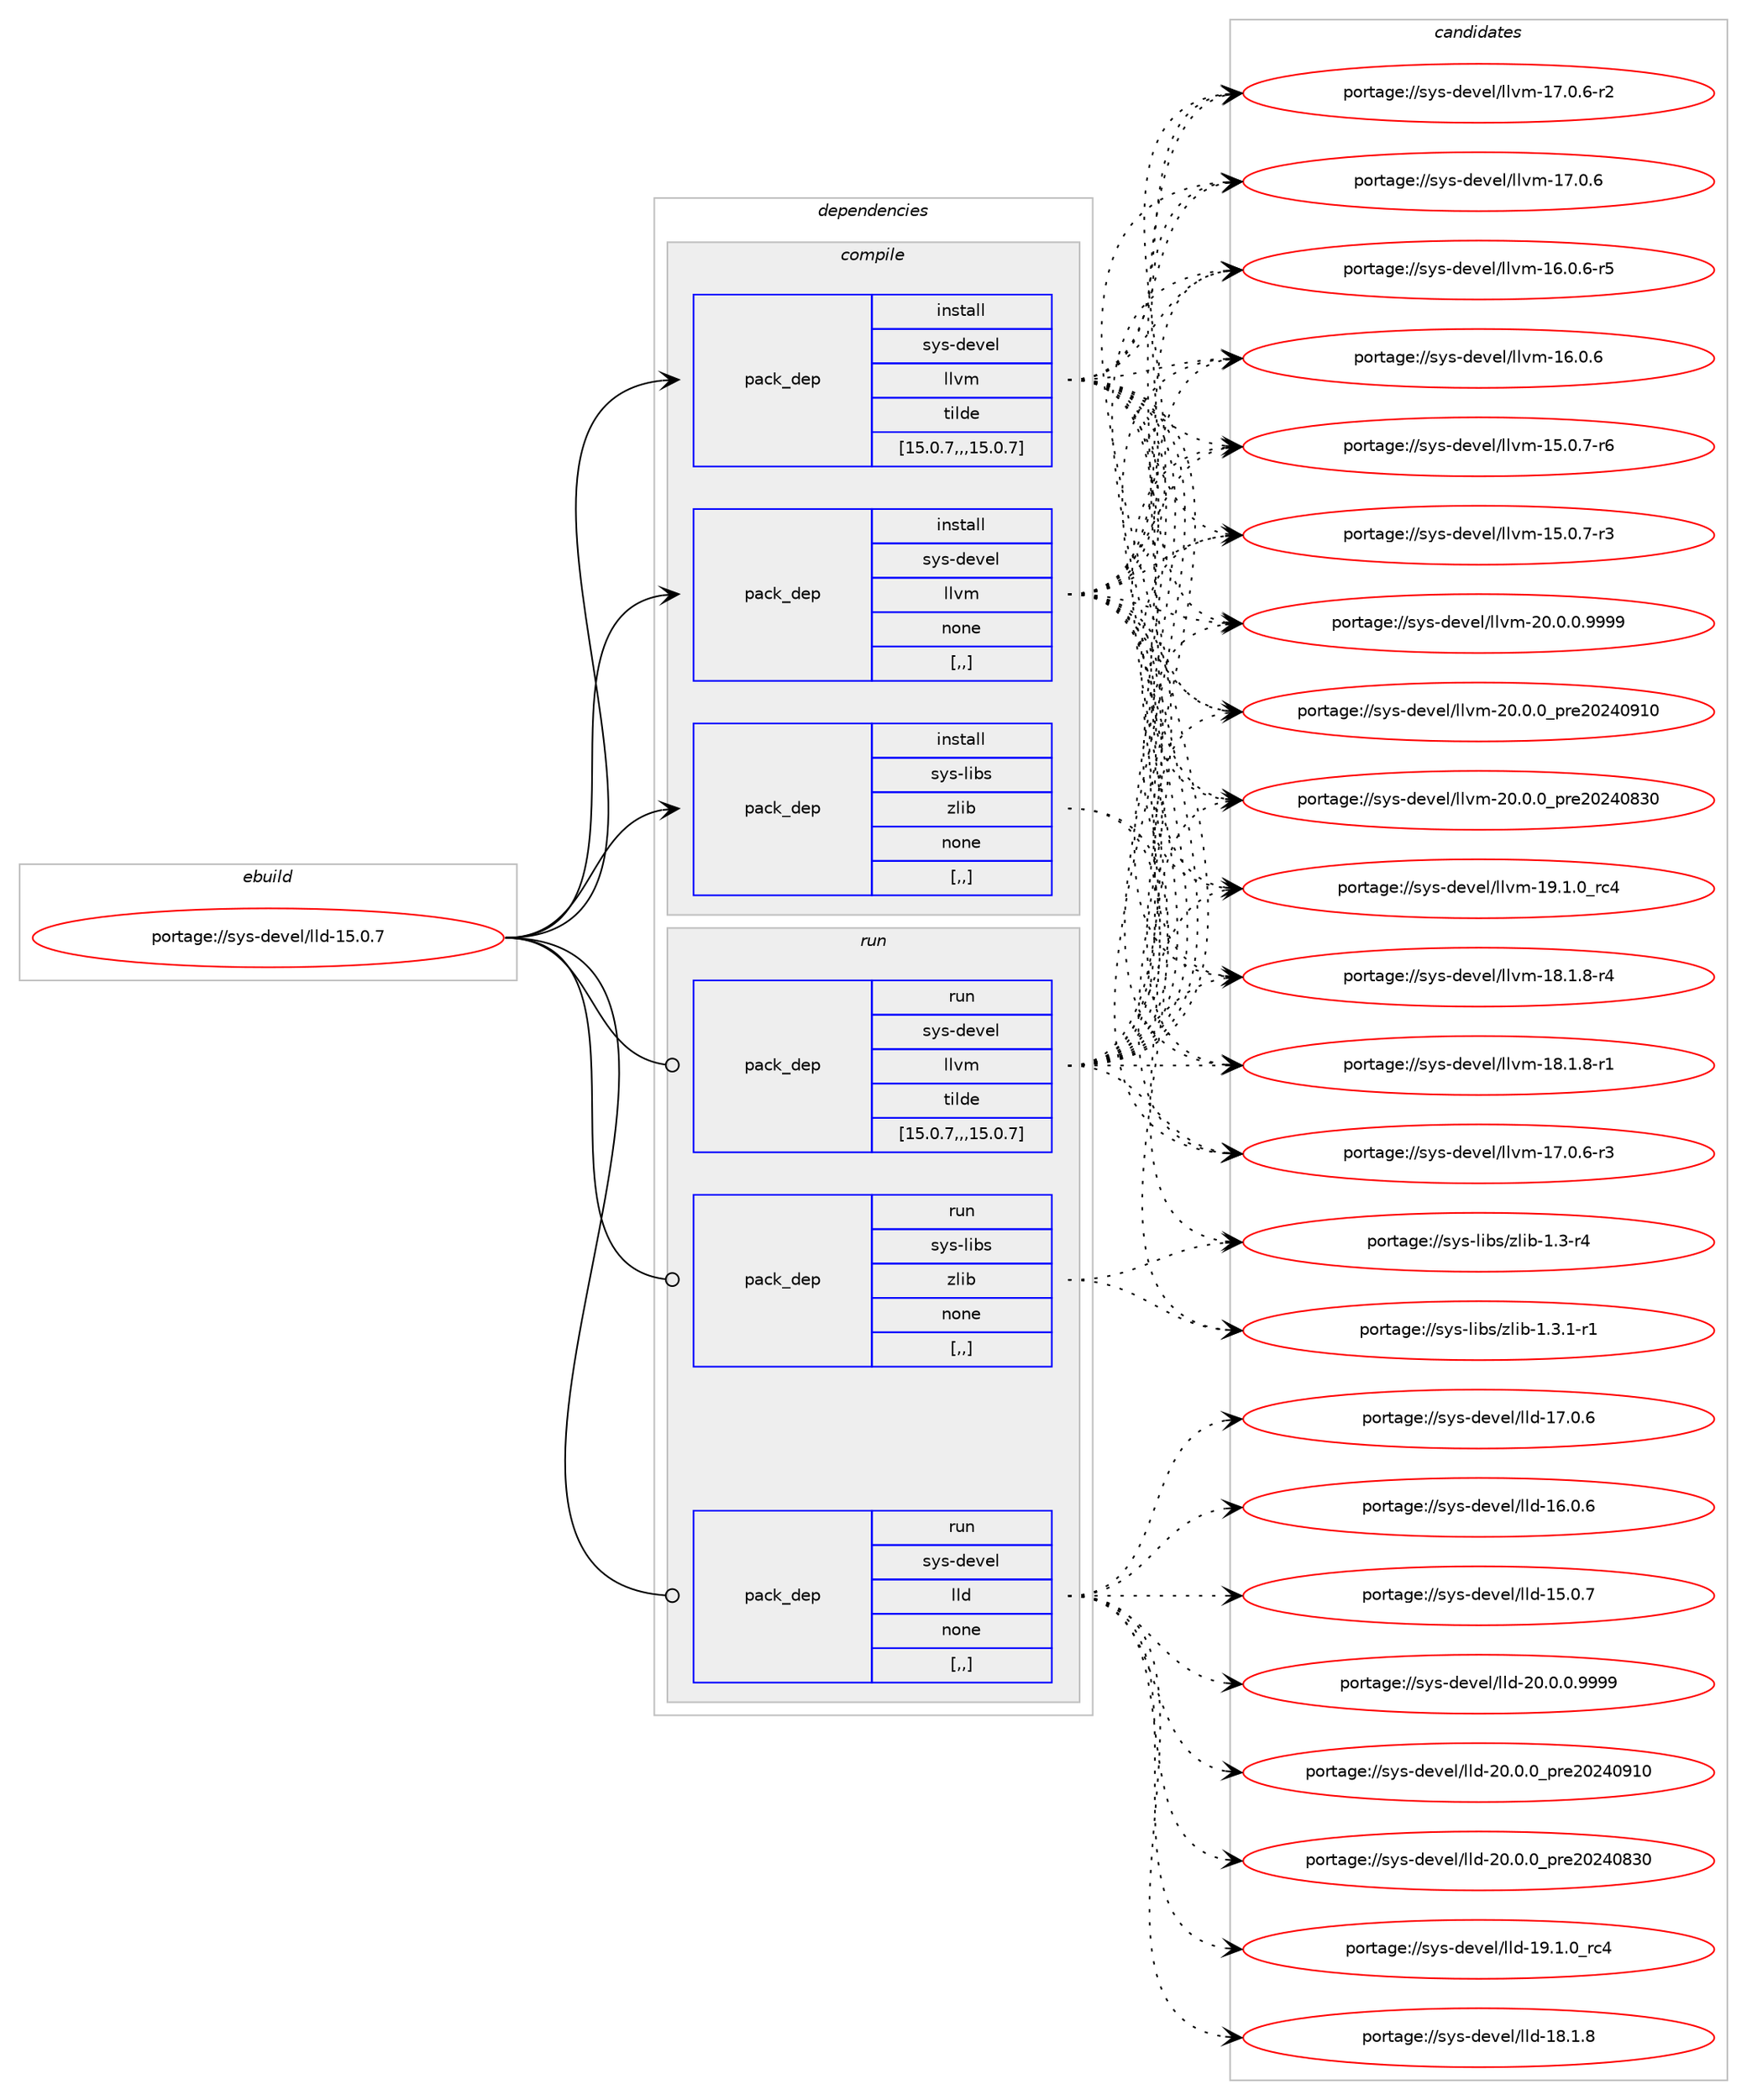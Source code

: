digraph prolog {

# *************
# Graph options
# *************

newrank=true;
concentrate=true;
compound=true;
graph [rankdir=LR,fontname=Helvetica,fontsize=10,ranksep=1.5];#, ranksep=2.5, nodesep=0.2];
edge  [arrowhead=vee];
node  [fontname=Helvetica,fontsize=10];

# **********
# The ebuild
# **********

subgraph cluster_leftcol {
color=gray;
label=<<i>ebuild</i>>;
id [label="portage://sys-devel/lld-15.0.7", color=red, width=4, href="../sys-devel/lld-15.0.7.svg"];
}

# ****************
# The dependencies
# ****************

subgraph cluster_midcol {
color=gray;
label=<<i>dependencies</i>>;
subgraph cluster_compile {
fillcolor="#eeeeee";
style=filled;
label=<<i>compile</i>>;
subgraph pack689112 {
dependency945645 [label=<<TABLE BORDER="0" CELLBORDER="1" CELLSPACING="0" CELLPADDING="4" WIDTH="220"><TR><TD ROWSPAN="6" CELLPADDING="30">pack_dep</TD></TR><TR><TD WIDTH="110">install</TD></TR><TR><TD>sys-devel</TD></TR><TR><TD>llvm</TD></TR><TR><TD>tilde</TD></TR><TR><TD>[15.0.7,,,15.0.7]</TD></TR></TABLE>>, shape=none, color=blue];
}
id:e -> dependency945645:w [weight=20,style="solid",arrowhead="vee"];
subgraph pack689113 {
dependency945646 [label=<<TABLE BORDER="0" CELLBORDER="1" CELLSPACING="0" CELLPADDING="4" WIDTH="220"><TR><TD ROWSPAN="6" CELLPADDING="30">pack_dep</TD></TR><TR><TD WIDTH="110">install</TD></TR><TR><TD>sys-libs</TD></TR><TR><TD>zlib</TD></TR><TR><TD>none</TD></TR><TR><TD>[,,]</TD></TR></TABLE>>, shape=none, color=blue];
}
id:e -> dependency945646:w [weight=20,style="solid",arrowhead="vee"];
subgraph pack689114 {
dependency945647 [label=<<TABLE BORDER="0" CELLBORDER="1" CELLSPACING="0" CELLPADDING="4" WIDTH="220"><TR><TD ROWSPAN="6" CELLPADDING="30">pack_dep</TD></TR><TR><TD WIDTH="110">install</TD></TR><TR><TD>sys-devel</TD></TR><TR><TD>llvm</TD></TR><TR><TD>none</TD></TR><TR><TD>[,,]</TD></TR></TABLE>>, shape=none, color=blue];
}
id:e -> dependency945647:w [weight=20,style="solid",arrowhead="vee"];
}
subgraph cluster_compileandrun {
fillcolor="#eeeeee";
style=filled;
label=<<i>compile and run</i>>;
}
subgraph cluster_run {
fillcolor="#eeeeee";
style=filled;
label=<<i>run</i>>;
subgraph pack689115 {
dependency945648 [label=<<TABLE BORDER="0" CELLBORDER="1" CELLSPACING="0" CELLPADDING="4" WIDTH="220"><TR><TD ROWSPAN="6" CELLPADDING="30">pack_dep</TD></TR><TR><TD WIDTH="110">run</TD></TR><TR><TD>sys-devel</TD></TR><TR><TD>llvm</TD></TR><TR><TD>tilde</TD></TR><TR><TD>[15.0.7,,,15.0.7]</TD></TR></TABLE>>, shape=none, color=blue];
}
id:e -> dependency945648:w [weight=20,style="solid",arrowhead="odot"];
subgraph pack689116 {
dependency945649 [label=<<TABLE BORDER="0" CELLBORDER="1" CELLSPACING="0" CELLPADDING="4" WIDTH="220"><TR><TD ROWSPAN="6" CELLPADDING="30">pack_dep</TD></TR><TR><TD WIDTH="110">run</TD></TR><TR><TD>sys-libs</TD></TR><TR><TD>zlib</TD></TR><TR><TD>none</TD></TR><TR><TD>[,,]</TD></TR></TABLE>>, shape=none, color=blue];
}
id:e -> dependency945649:w [weight=20,style="solid",arrowhead="odot"];
subgraph pack689117 {
dependency945650 [label=<<TABLE BORDER="0" CELLBORDER="1" CELLSPACING="0" CELLPADDING="4" WIDTH="220"><TR><TD ROWSPAN="6" CELLPADDING="30">pack_dep</TD></TR><TR><TD WIDTH="110">run</TD></TR><TR><TD>sys-devel</TD></TR><TR><TD>lld</TD></TR><TR><TD>none</TD></TR><TR><TD>[,,]</TD></TR></TABLE>>, shape=none, color=blue];
}
id:e -> dependency945650:w [weight=20,style="solid",arrowhead="odot"];
}
}

# **************
# The candidates
# **************

subgraph cluster_choices {
rank=same;
color=gray;
label=<<i>candidates</i>>;

subgraph choice689112 {
color=black;
nodesep=1;
choice1151211154510010111810110847108108118109455048464846484657575757 [label="portage://sys-devel/llvm-20.0.0.9999", color=red, width=4,href="../sys-devel/llvm-20.0.0.9999.svg"];
choice115121115451001011181011084710810811810945504846484648951121141015048505248574948 [label="portage://sys-devel/llvm-20.0.0_pre20240910", color=red, width=4,href="../sys-devel/llvm-20.0.0_pre20240910.svg"];
choice115121115451001011181011084710810811810945504846484648951121141015048505248565148 [label="portage://sys-devel/llvm-20.0.0_pre20240830", color=red, width=4,href="../sys-devel/llvm-20.0.0_pre20240830.svg"];
choice115121115451001011181011084710810811810945495746494648951149952 [label="portage://sys-devel/llvm-19.1.0_rc4", color=red, width=4,href="../sys-devel/llvm-19.1.0_rc4.svg"];
choice1151211154510010111810110847108108118109454956464946564511452 [label="portage://sys-devel/llvm-18.1.8-r4", color=red, width=4,href="../sys-devel/llvm-18.1.8-r4.svg"];
choice1151211154510010111810110847108108118109454956464946564511449 [label="portage://sys-devel/llvm-18.1.8-r1", color=red, width=4,href="../sys-devel/llvm-18.1.8-r1.svg"];
choice1151211154510010111810110847108108118109454955464846544511451 [label="portage://sys-devel/llvm-17.0.6-r3", color=red, width=4,href="../sys-devel/llvm-17.0.6-r3.svg"];
choice1151211154510010111810110847108108118109454955464846544511450 [label="portage://sys-devel/llvm-17.0.6-r2", color=red, width=4,href="../sys-devel/llvm-17.0.6-r2.svg"];
choice115121115451001011181011084710810811810945495546484654 [label="portage://sys-devel/llvm-17.0.6", color=red, width=4,href="../sys-devel/llvm-17.0.6.svg"];
choice1151211154510010111810110847108108118109454954464846544511453 [label="portage://sys-devel/llvm-16.0.6-r5", color=red, width=4,href="../sys-devel/llvm-16.0.6-r5.svg"];
choice115121115451001011181011084710810811810945495446484654 [label="portage://sys-devel/llvm-16.0.6", color=red, width=4,href="../sys-devel/llvm-16.0.6.svg"];
choice1151211154510010111810110847108108118109454953464846554511454 [label="portage://sys-devel/llvm-15.0.7-r6", color=red, width=4,href="../sys-devel/llvm-15.0.7-r6.svg"];
choice1151211154510010111810110847108108118109454953464846554511451 [label="portage://sys-devel/llvm-15.0.7-r3", color=red, width=4,href="../sys-devel/llvm-15.0.7-r3.svg"];
dependency945645:e -> choice1151211154510010111810110847108108118109455048464846484657575757:w [style=dotted,weight="100"];
dependency945645:e -> choice115121115451001011181011084710810811810945504846484648951121141015048505248574948:w [style=dotted,weight="100"];
dependency945645:e -> choice115121115451001011181011084710810811810945504846484648951121141015048505248565148:w [style=dotted,weight="100"];
dependency945645:e -> choice115121115451001011181011084710810811810945495746494648951149952:w [style=dotted,weight="100"];
dependency945645:e -> choice1151211154510010111810110847108108118109454956464946564511452:w [style=dotted,weight="100"];
dependency945645:e -> choice1151211154510010111810110847108108118109454956464946564511449:w [style=dotted,weight="100"];
dependency945645:e -> choice1151211154510010111810110847108108118109454955464846544511451:w [style=dotted,weight="100"];
dependency945645:e -> choice1151211154510010111810110847108108118109454955464846544511450:w [style=dotted,weight="100"];
dependency945645:e -> choice115121115451001011181011084710810811810945495546484654:w [style=dotted,weight="100"];
dependency945645:e -> choice1151211154510010111810110847108108118109454954464846544511453:w [style=dotted,weight="100"];
dependency945645:e -> choice115121115451001011181011084710810811810945495446484654:w [style=dotted,weight="100"];
dependency945645:e -> choice1151211154510010111810110847108108118109454953464846554511454:w [style=dotted,weight="100"];
dependency945645:e -> choice1151211154510010111810110847108108118109454953464846554511451:w [style=dotted,weight="100"];
}
subgraph choice689113 {
color=black;
nodesep=1;
choice115121115451081059811547122108105984549465146494511449 [label="portage://sys-libs/zlib-1.3.1-r1", color=red, width=4,href="../sys-libs/zlib-1.3.1-r1.svg"];
choice11512111545108105981154712210810598454946514511452 [label="portage://sys-libs/zlib-1.3-r4", color=red, width=4,href="../sys-libs/zlib-1.3-r4.svg"];
dependency945646:e -> choice115121115451081059811547122108105984549465146494511449:w [style=dotted,weight="100"];
dependency945646:e -> choice11512111545108105981154712210810598454946514511452:w [style=dotted,weight="100"];
}
subgraph choice689114 {
color=black;
nodesep=1;
choice1151211154510010111810110847108108118109455048464846484657575757 [label="portage://sys-devel/llvm-20.0.0.9999", color=red, width=4,href="../sys-devel/llvm-20.0.0.9999.svg"];
choice115121115451001011181011084710810811810945504846484648951121141015048505248574948 [label="portage://sys-devel/llvm-20.0.0_pre20240910", color=red, width=4,href="../sys-devel/llvm-20.0.0_pre20240910.svg"];
choice115121115451001011181011084710810811810945504846484648951121141015048505248565148 [label="portage://sys-devel/llvm-20.0.0_pre20240830", color=red, width=4,href="../sys-devel/llvm-20.0.0_pre20240830.svg"];
choice115121115451001011181011084710810811810945495746494648951149952 [label="portage://sys-devel/llvm-19.1.0_rc4", color=red, width=4,href="../sys-devel/llvm-19.1.0_rc4.svg"];
choice1151211154510010111810110847108108118109454956464946564511452 [label="portage://sys-devel/llvm-18.1.8-r4", color=red, width=4,href="../sys-devel/llvm-18.1.8-r4.svg"];
choice1151211154510010111810110847108108118109454956464946564511449 [label="portage://sys-devel/llvm-18.1.8-r1", color=red, width=4,href="../sys-devel/llvm-18.1.8-r1.svg"];
choice1151211154510010111810110847108108118109454955464846544511451 [label="portage://sys-devel/llvm-17.0.6-r3", color=red, width=4,href="../sys-devel/llvm-17.0.6-r3.svg"];
choice1151211154510010111810110847108108118109454955464846544511450 [label="portage://sys-devel/llvm-17.0.6-r2", color=red, width=4,href="../sys-devel/llvm-17.0.6-r2.svg"];
choice115121115451001011181011084710810811810945495546484654 [label="portage://sys-devel/llvm-17.0.6", color=red, width=4,href="../sys-devel/llvm-17.0.6.svg"];
choice1151211154510010111810110847108108118109454954464846544511453 [label="portage://sys-devel/llvm-16.0.6-r5", color=red, width=4,href="../sys-devel/llvm-16.0.6-r5.svg"];
choice115121115451001011181011084710810811810945495446484654 [label="portage://sys-devel/llvm-16.0.6", color=red, width=4,href="../sys-devel/llvm-16.0.6.svg"];
choice1151211154510010111810110847108108118109454953464846554511454 [label="portage://sys-devel/llvm-15.0.7-r6", color=red, width=4,href="../sys-devel/llvm-15.0.7-r6.svg"];
choice1151211154510010111810110847108108118109454953464846554511451 [label="portage://sys-devel/llvm-15.0.7-r3", color=red, width=4,href="../sys-devel/llvm-15.0.7-r3.svg"];
dependency945647:e -> choice1151211154510010111810110847108108118109455048464846484657575757:w [style=dotted,weight="100"];
dependency945647:e -> choice115121115451001011181011084710810811810945504846484648951121141015048505248574948:w [style=dotted,weight="100"];
dependency945647:e -> choice115121115451001011181011084710810811810945504846484648951121141015048505248565148:w [style=dotted,weight="100"];
dependency945647:e -> choice115121115451001011181011084710810811810945495746494648951149952:w [style=dotted,weight="100"];
dependency945647:e -> choice1151211154510010111810110847108108118109454956464946564511452:w [style=dotted,weight="100"];
dependency945647:e -> choice1151211154510010111810110847108108118109454956464946564511449:w [style=dotted,weight="100"];
dependency945647:e -> choice1151211154510010111810110847108108118109454955464846544511451:w [style=dotted,weight="100"];
dependency945647:e -> choice1151211154510010111810110847108108118109454955464846544511450:w [style=dotted,weight="100"];
dependency945647:e -> choice115121115451001011181011084710810811810945495546484654:w [style=dotted,weight="100"];
dependency945647:e -> choice1151211154510010111810110847108108118109454954464846544511453:w [style=dotted,weight="100"];
dependency945647:e -> choice115121115451001011181011084710810811810945495446484654:w [style=dotted,weight="100"];
dependency945647:e -> choice1151211154510010111810110847108108118109454953464846554511454:w [style=dotted,weight="100"];
dependency945647:e -> choice1151211154510010111810110847108108118109454953464846554511451:w [style=dotted,weight="100"];
}
subgraph choice689115 {
color=black;
nodesep=1;
choice1151211154510010111810110847108108118109455048464846484657575757 [label="portage://sys-devel/llvm-20.0.0.9999", color=red, width=4,href="../sys-devel/llvm-20.0.0.9999.svg"];
choice115121115451001011181011084710810811810945504846484648951121141015048505248574948 [label="portage://sys-devel/llvm-20.0.0_pre20240910", color=red, width=4,href="../sys-devel/llvm-20.0.0_pre20240910.svg"];
choice115121115451001011181011084710810811810945504846484648951121141015048505248565148 [label="portage://sys-devel/llvm-20.0.0_pre20240830", color=red, width=4,href="../sys-devel/llvm-20.0.0_pre20240830.svg"];
choice115121115451001011181011084710810811810945495746494648951149952 [label="portage://sys-devel/llvm-19.1.0_rc4", color=red, width=4,href="../sys-devel/llvm-19.1.0_rc4.svg"];
choice1151211154510010111810110847108108118109454956464946564511452 [label="portage://sys-devel/llvm-18.1.8-r4", color=red, width=4,href="../sys-devel/llvm-18.1.8-r4.svg"];
choice1151211154510010111810110847108108118109454956464946564511449 [label="portage://sys-devel/llvm-18.1.8-r1", color=red, width=4,href="../sys-devel/llvm-18.1.8-r1.svg"];
choice1151211154510010111810110847108108118109454955464846544511451 [label="portage://sys-devel/llvm-17.0.6-r3", color=red, width=4,href="../sys-devel/llvm-17.0.6-r3.svg"];
choice1151211154510010111810110847108108118109454955464846544511450 [label="portage://sys-devel/llvm-17.0.6-r2", color=red, width=4,href="../sys-devel/llvm-17.0.6-r2.svg"];
choice115121115451001011181011084710810811810945495546484654 [label="portage://sys-devel/llvm-17.0.6", color=red, width=4,href="../sys-devel/llvm-17.0.6.svg"];
choice1151211154510010111810110847108108118109454954464846544511453 [label="portage://sys-devel/llvm-16.0.6-r5", color=red, width=4,href="../sys-devel/llvm-16.0.6-r5.svg"];
choice115121115451001011181011084710810811810945495446484654 [label="portage://sys-devel/llvm-16.0.6", color=red, width=4,href="../sys-devel/llvm-16.0.6.svg"];
choice1151211154510010111810110847108108118109454953464846554511454 [label="portage://sys-devel/llvm-15.0.7-r6", color=red, width=4,href="../sys-devel/llvm-15.0.7-r6.svg"];
choice1151211154510010111810110847108108118109454953464846554511451 [label="portage://sys-devel/llvm-15.0.7-r3", color=red, width=4,href="../sys-devel/llvm-15.0.7-r3.svg"];
dependency945648:e -> choice1151211154510010111810110847108108118109455048464846484657575757:w [style=dotted,weight="100"];
dependency945648:e -> choice115121115451001011181011084710810811810945504846484648951121141015048505248574948:w [style=dotted,weight="100"];
dependency945648:e -> choice115121115451001011181011084710810811810945504846484648951121141015048505248565148:w [style=dotted,weight="100"];
dependency945648:e -> choice115121115451001011181011084710810811810945495746494648951149952:w [style=dotted,weight="100"];
dependency945648:e -> choice1151211154510010111810110847108108118109454956464946564511452:w [style=dotted,weight="100"];
dependency945648:e -> choice1151211154510010111810110847108108118109454956464946564511449:w [style=dotted,weight="100"];
dependency945648:e -> choice1151211154510010111810110847108108118109454955464846544511451:w [style=dotted,weight="100"];
dependency945648:e -> choice1151211154510010111810110847108108118109454955464846544511450:w [style=dotted,weight="100"];
dependency945648:e -> choice115121115451001011181011084710810811810945495546484654:w [style=dotted,weight="100"];
dependency945648:e -> choice1151211154510010111810110847108108118109454954464846544511453:w [style=dotted,weight="100"];
dependency945648:e -> choice115121115451001011181011084710810811810945495446484654:w [style=dotted,weight="100"];
dependency945648:e -> choice1151211154510010111810110847108108118109454953464846554511454:w [style=dotted,weight="100"];
dependency945648:e -> choice1151211154510010111810110847108108118109454953464846554511451:w [style=dotted,weight="100"];
}
subgraph choice689116 {
color=black;
nodesep=1;
choice115121115451081059811547122108105984549465146494511449 [label="portage://sys-libs/zlib-1.3.1-r1", color=red, width=4,href="../sys-libs/zlib-1.3.1-r1.svg"];
choice11512111545108105981154712210810598454946514511452 [label="portage://sys-libs/zlib-1.3-r4", color=red, width=4,href="../sys-libs/zlib-1.3-r4.svg"];
dependency945649:e -> choice115121115451081059811547122108105984549465146494511449:w [style=dotted,weight="100"];
dependency945649:e -> choice11512111545108105981154712210810598454946514511452:w [style=dotted,weight="100"];
}
subgraph choice689117 {
color=black;
nodesep=1;
choice1151211154510010111810110847108108100455048464846484657575757 [label="portage://sys-devel/lld-20.0.0.9999", color=red, width=4,href="../sys-devel/lld-20.0.0.9999.svg"];
choice115121115451001011181011084710810810045504846484648951121141015048505248574948 [label="portage://sys-devel/lld-20.0.0_pre20240910", color=red, width=4,href="../sys-devel/lld-20.0.0_pre20240910.svg"];
choice115121115451001011181011084710810810045504846484648951121141015048505248565148 [label="portage://sys-devel/lld-20.0.0_pre20240830", color=red, width=4,href="../sys-devel/lld-20.0.0_pre20240830.svg"];
choice115121115451001011181011084710810810045495746494648951149952 [label="portage://sys-devel/lld-19.1.0_rc4", color=red, width=4,href="../sys-devel/lld-19.1.0_rc4.svg"];
choice115121115451001011181011084710810810045495646494656 [label="portage://sys-devel/lld-18.1.8", color=red, width=4,href="../sys-devel/lld-18.1.8.svg"];
choice115121115451001011181011084710810810045495546484654 [label="portage://sys-devel/lld-17.0.6", color=red, width=4,href="../sys-devel/lld-17.0.6.svg"];
choice115121115451001011181011084710810810045495446484654 [label="portage://sys-devel/lld-16.0.6", color=red, width=4,href="../sys-devel/lld-16.0.6.svg"];
choice115121115451001011181011084710810810045495346484655 [label="portage://sys-devel/lld-15.0.7", color=red, width=4,href="../sys-devel/lld-15.0.7.svg"];
dependency945650:e -> choice1151211154510010111810110847108108100455048464846484657575757:w [style=dotted,weight="100"];
dependency945650:e -> choice115121115451001011181011084710810810045504846484648951121141015048505248574948:w [style=dotted,weight="100"];
dependency945650:e -> choice115121115451001011181011084710810810045504846484648951121141015048505248565148:w [style=dotted,weight="100"];
dependency945650:e -> choice115121115451001011181011084710810810045495746494648951149952:w [style=dotted,weight="100"];
dependency945650:e -> choice115121115451001011181011084710810810045495646494656:w [style=dotted,weight="100"];
dependency945650:e -> choice115121115451001011181011084710810810045495546484654:w [style=dotted,weight="100"];
dependency945650:e -> choice115121115451001011181011084710810810045495446484654:w [style=dotted,weight="100"];
dependency945650:e -> choice115121115451001011181011084710810810045495346484655:w [style=dotted,weight="100"];
}
}

}

